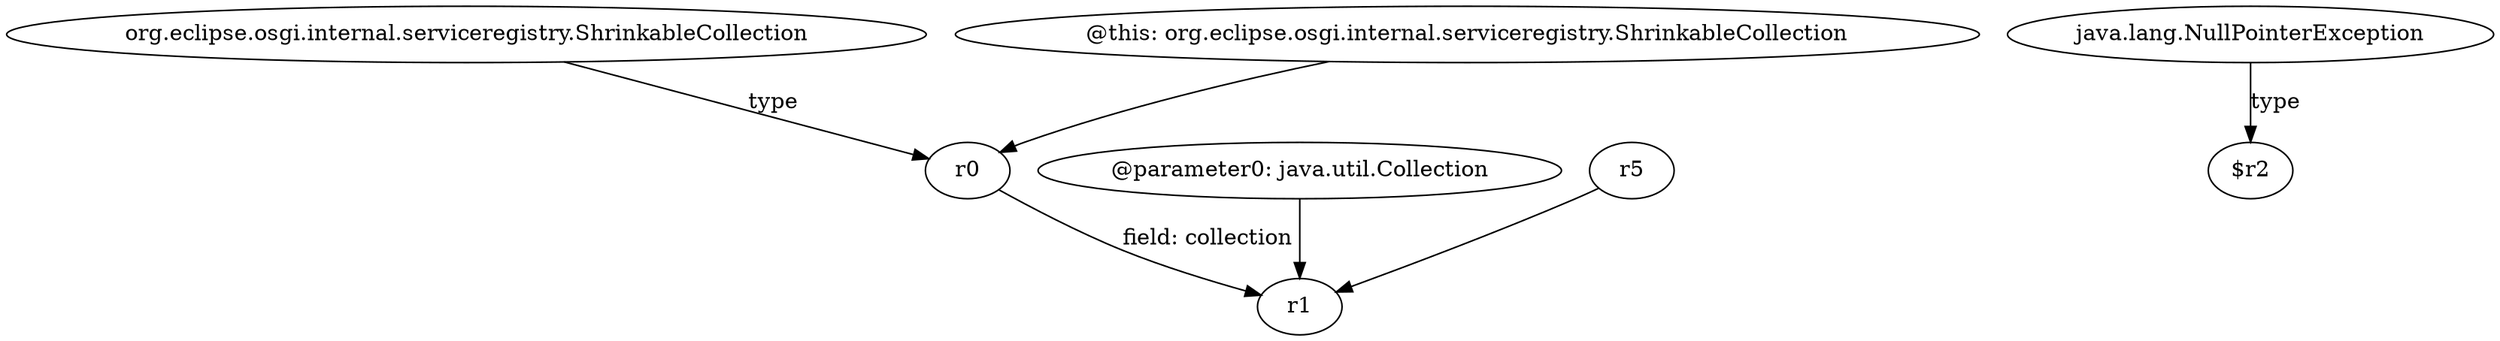 digraph g {
0[label="org.eclipse.osgi.internal.serviceregistry.ShrinkableCollection"]
1[label="r0"]
0->1[label="type"]
2[label="@parameter0: java.util.Collection"]
3[label="r1"]
2->3[label=""]
4[label="@this: org.eclipse.osgi.internal.serviceregistry.ShrinkableCollection"]
4->1[label=""]
5[label="java.lang.NullPointerException"]
6[label="$r2"]
5->6[label="type"]
1->3[label="field: collection"]
7[label="r5"]
7->3[label=""]
}